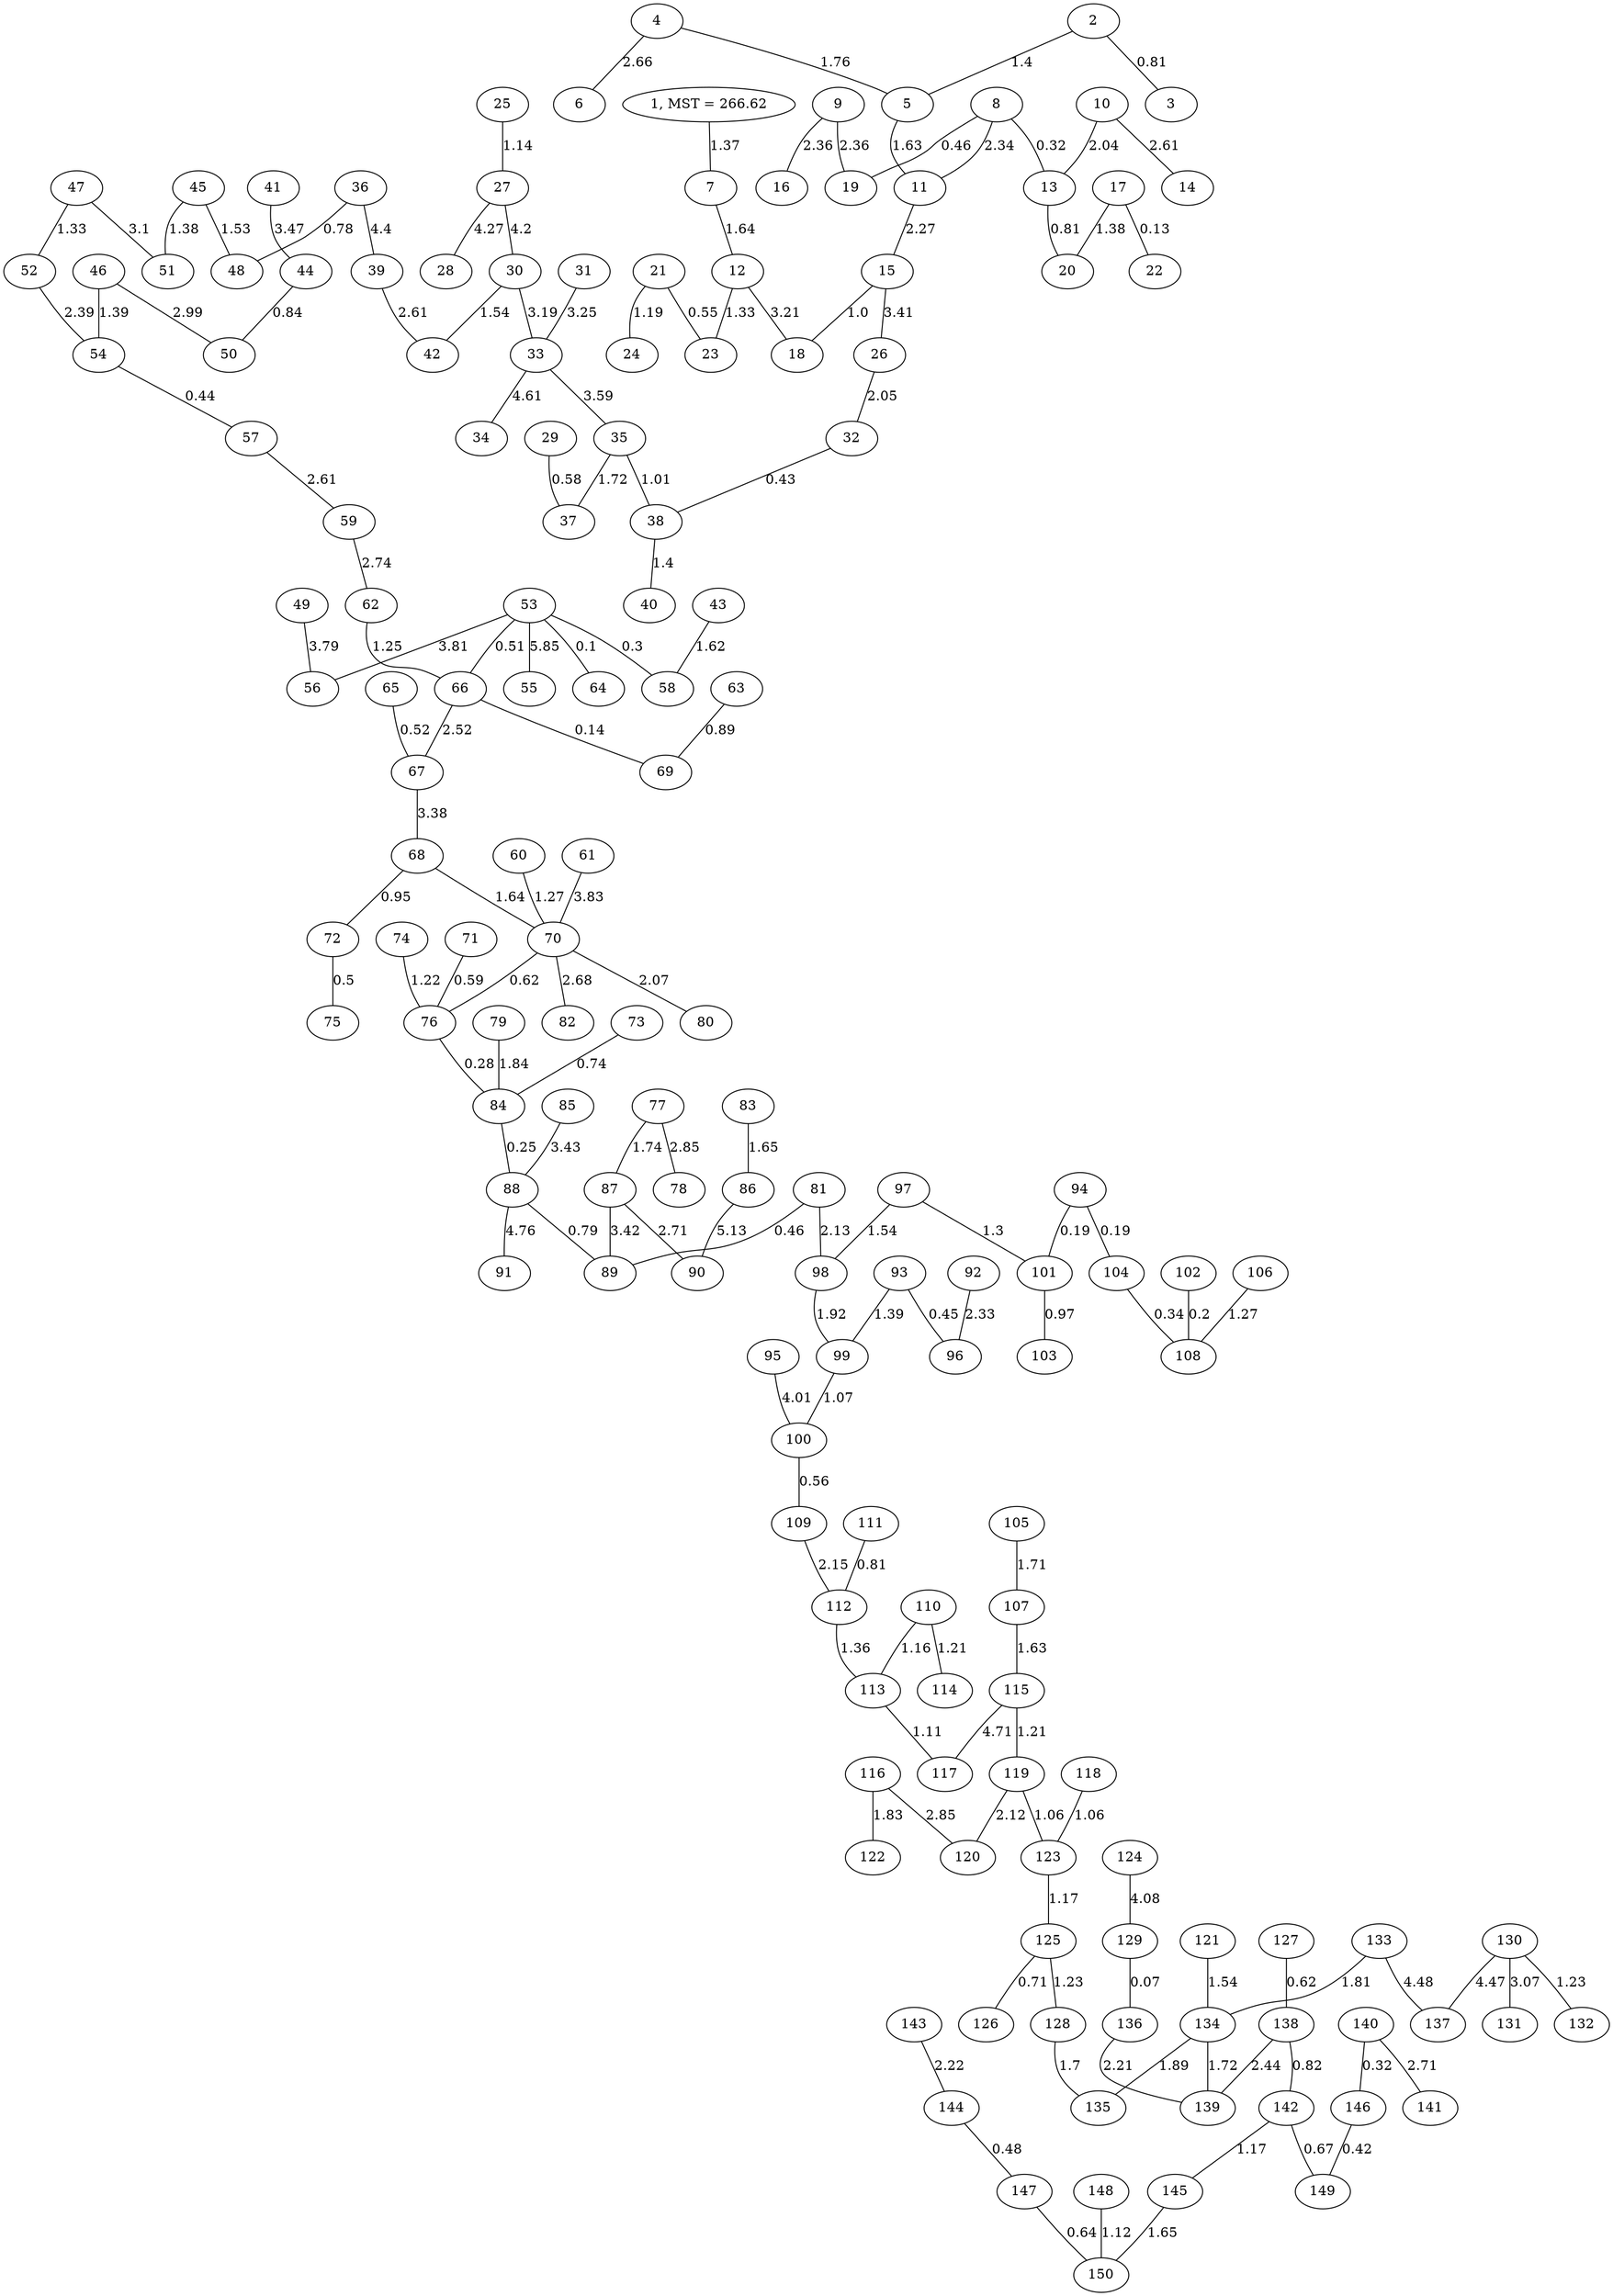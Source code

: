 graph KruskalI_BarabasiAlbert{
53--55 [label=5.85]
86--90 [label=5.13]
88--91 [label=4.76]
115--117 [label=4.71]
33--34 [label=4.61]
133--137 [label=4.48]
130--137 [label=4.47]
36--39 [label=4.4]
27--28 [label=4.27]
27--30 [label=4.2]
124--129 [label=4.08]
95--100 [label=4.01]
61--70 [label=3.83]
53--56 [label=3.81]
49--56 [label=3.79]
33--35 [label=3.59]
41--44 [label=3.47]
85--88 [label=3.43]
87--89 [label=3.42]
15--26 [label=3.41]
67--68 [label=3.38]
31--33 [label=3.25]
12--18 [label=3.21]
30--33 [label=3.19]
47--51 [label=3.1]
130--131 [label=3.07]
46--50 [label=2.99]
116--120 [label=2.85]
77--78 [label=2.85]
59--62 [label=2.74]
140--141 [label=2.71]
87--90 [label=2.71]
70--82 [label=2.68]
4--6 [label=2.66]
57--59 [label=2.61]
39--42 [label=2.61]
10--14 [label=2.61]
66--67 [label=2.52]
138--139 [label=2.44]
52--54 [label=2.39]
9--19 [label=2.36]
9--16 [label=2.36]
8--11 [label=2.34]
92--96 [label=2.33]
11--15 [label=2.27]
143--144 [label=2.22]
136--139 [label=2.21]
109--112 [label=2.15]
81--98 [label=2.13]
119--120 [label=2.12]
70--80 [label=2.07]
26--32 [label=2.05]
10--13 [label=2.04]
98--99 [label=1.92]
134--135 [label=1.89]
79--84 [label=1.84]
116--122 [label=1.83]
133--134 [label=1.81]
4--5 [label=1.76]
77--87 [label=1.74]
134--139 [label=1.72]
35--37 [label=1.72]
105--107 [label=1.71]
128--135 [label=1.7]
145--150 [label=1.65]
83--86 [label=1.65]
68--70 [label=1.64]
7--12 [label=1.64]
107--115 [label=1.63]
5--11 [label=1.63]
43--58 [label=1.62]
121--134 [label=1.54]
97--98 [label=1.54]
30--42 [label=1.54]
45--48 [label=1.53]
38--40 [label=1.4]
2--5 [label=1.4]
93--99 [label=1.39]
46--54 [label=1.39]
45--51 [label=1.38]
17--20 [label=1.38]
1--7 [label=1.37]
112--113 [label=1.36]
47--52 [label=1.33]
12--23 [label=1.33]
97--101 [label=1.3]
106--108 [label=1.27]
60--70 [label=1.27]
62--66 [label=1.25]
130--132 [label=1.23]
125--128 [label=1.23]
74--76 [label=1.22]
115--119 [label=1.21]
110--114 [label=1.21]
21--24 [label=1.19]
142--145 [label=1.17]
123--125 [label=1.17]
110--113 [label=1.16]
25--27 [label=1.14]
148--150 [label=1.12]
113--117 [label=1.11]
99--100 [label=1.07]
119--123 [label=1.06]
118--123 [label=1.06]
35--38 [label=1.01]
15--18 [label=1.0]
101--103 [label=0.97]
68--72 [label=0.95]
63--69 [label=0.89]
44--50 [label=0.84]
138--142 [label=0.82]
111--112 [label=0.81]
13--20 [label=0.81]
2--3 [label=0.81]
88--89 [label=0.79]
36--48 [label=0.78]
73--84 [label=0.74]
125--126 [label=0.71]
142--149 [label=0.67]
147--150 [label=0.64]
127--138 [label=0.62]
70--76 [label=0.62]
71--76 [label=0.59]
29--37 [label=0.58]
100--109 [label=0.56]
21--23 [label=0.55]
65--67 [label=0.52]
53--66 [label=0.51]
72--75 [label=0.5]
144--147 [label=0.48]
81--89 [label=0.46]
8--19 [label=0.46]
93--96 [label=0.45]
54--57 [label=0.44]
32--38 [label=0.43]
146--149 [label=0.42]
104--108 [label=0.34]
140--146 [label=0.32]
8--13 [label=0.32]
53--58 [label=0.3]
76--84 [label=0.28]
84--88 [label=0.25]
102--108 [label=0.2]
94--104 [label=0.19]
94--101 [label=0.19]
66--69 [label=0.14]
17--22 [label=0.13]
53--64 [label=0.1]
129--136 [label=0.07]
1 [label="1, MST = 266.62"]
}
